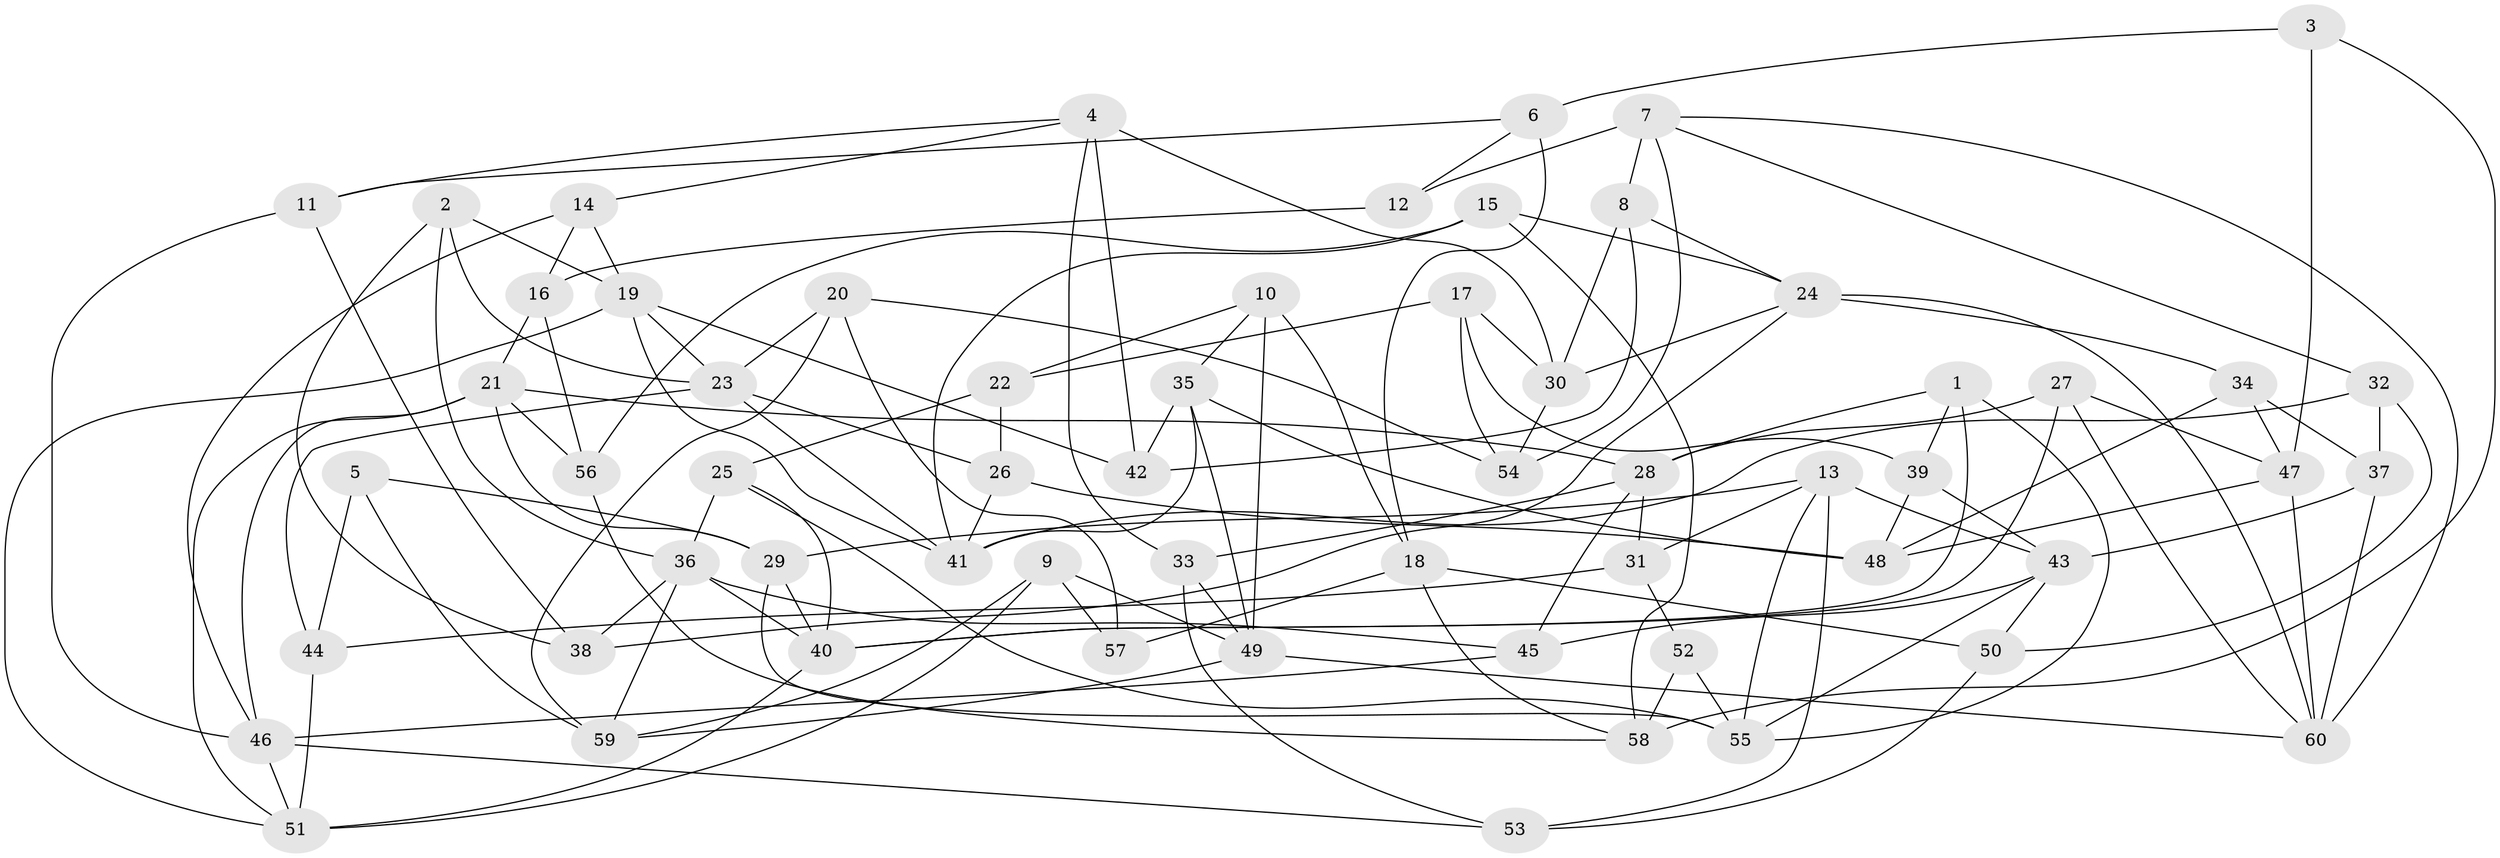// original degree distribution, {4: 1.0}
// Generated by graph-tools (version 1.1) at 2025/38/03/04/25 23:38:10]
// undirected, 60 vertices, 137 edges
graph export_dot {
  node [color=gray90,style=filled];
  1;
  2;
  3;
  4;
  5;
  6;
  7;
  8;
  9;
  10;
  11;
  12;
  13;
  14;
  15;
  16;
  17;
  18;
  19;
  20;
  21;
  22;
  23;
  24;
  25;
  26;
  27;
  28;
  29;
  30;
  31;
  32;
  33;
  34;
  35;
  36;
  37;
  38;
  39;
  40;
  41;
  42;
  43;
  44;
  45;
  46;
  47;
  48;
  49;
  50;
  51;
  52;
  53;
  54;
  55;
  56;
  57;
  58;
  59;
  60;
  1 -- 28 [weight=1.0];
  1 -- 39 [weight=1.0];
  1 -- 40 [weight=1.0];
  1 -- 55 [weight=1.0];
  2 -- 19 [weight=1.0];
  2 -- 23 [weight=1.0];
  2 -- 36 [weight=1.0];
  2 -- 38 [weight=1.0];
  3 -- 6 [weight=1.0];
  3 -- 47 [weight=2.0];
  3 -- 58 [weight=1.0];
  4 -- 11 [weight=1.0];
  4 -- 14 [weight=1.0];
  4 -- 30 [weight=2.0];
  4 -- 33 [weight=1.0];
  4 -- 42 [weight=1.0];
  5 -- 29 [weight=1.0];
  5 -- 44 [weight=1.0];
  5 -- 59 [weight=2.0];
  6 -- 11 [weight=1.0];
  6 -- 12 [weight=1.0];
  6 -- 18 [weight=1.0];
  7 -- 8 [weight=1.0];
  7 -- 12 [weight=2.0];
  7 -- 32 [weight=1.0];
  7 -- 54 [weight=1.0];
  7 -- 60 [weight=1.0];
  8 -- 24 [weight=1.0];
  8 -- 30 [weight=1.0];
  8 -- 42 [weight=1.0];
  9 -- 49 [weight=1.0];
  9 -- 51 [weight=1.0];
  9 -- 57 [weight=1.0];
  9 -- 59 [weight=1.0];
  10 -- 18 [weight=1.0];
  10 -- 22 [weight=1.0];
  10 -- 35 [weight=1.0];
  10 -- 49 [weight=1.0];
  11 -- 38 [weight=1.0];
  11 -- 46 [weight=1.0];
  12 -- 16 [weight=1.0];
  13 -- 29 [weight=2.0];
  13 -- 31 [weight=1.0];
  13 -- 43 [weight=1.0];
  13 -- 53 [weight=1.0];
  13 -- 55 [weight=1.0];
  14 -- 16 [weight=1.0];
  14 -- 19 [weight=1.0];
  14 -- 46 [weight=1.0];
  15 -- 24 [weight=1.0];
  15 -- 41 [weight=1.0];
  15 -- 56 [weight=1.0];
  15 -- 58 [weight=1.0];
  16 -- 21 [weight=1.0];
  16 -- 56 [weight=1.0];
  17 -- 22 [weight=1.0];
  17 -- 30 [weight=1.0];
  17 -- 39 [weight=1.0];
  17 -- 54 [weight=1.0];
  18 -- 50 [weight=1.0];
  18 -- 57 [weight=2.0];
  18 -- 58 [weight=1.0];
  19 -- 23 [weight=1.0];
  19 -- 41 [weight=1.0];
  19 -- 42 [weight=1.0];
  19 -- 51 [weight=1.0];
  20 -- 23 [weight=1.0];
  20 -- 54 [weight=1.0];
  20 -- 57 [weight=1.0];
  20 -- 59 [weight=1.0];
  21 -- 28 [weight=1.0];
  21 -- 29 [weight=1.0];
  21 -- 46 [weight=1.0];
  21 -- 51 [weight=1.0];
  21 -- 56 [weight=1.0];
  22 -- 25 [weight=1.0];
  22 -- 26 [weight=1.0];
  23 -- 26 [weight=1.0];
  23 -- 41 [weight=1.0];
  23 -- 44 [weight=1.0];
  24 -- 30 [weight=1.0];
  24 -- 34 [weight=1.0];
  24 -- 38 [weight=1.0];
  24 -- 60 [weight=1.0];
  25 -- 36 [weight=1.0];
  25 -- 40 [weight=1.0];
  25 -- 55 [weight=1.0];
  26 -- 41 [weight=1.0];
  26 -- 48 [weight=1.0];
  27 -- 28 [weight=1.0];
  27 -- 40 [weight=1.0];
  27 -- 47 [weight=1.0];
  27 -- 60 [weight=1.0];
  28 -- 31 [weight=1.0];
  28 -- 33 [weight=1.0];
  28 -- 45 [weight=1.0];
  29 -- 40 [weight=1.0];
  29 -- 55 [weight=1.0];
  30 -- 54 [weight=1.0];
  31 -- 44 [weight=1.0];
  31 -- 52 [weight=1.0];
  32 -- 37 [weight=1.0];
  32 -- 41 [weight=1.0];
  32 -- 50 [weight=1.0];
  33 -- 49 [weight=1.0];
  33 -- 53 [weight=1.0];
  34 -- 37 [weight=1.0];
  34 -- 47 [weight=1.0];
  34 -- 48 [weight=1.0];
  35 -- 41 [weight=1.0];
  35 -- 42 [weight=1.0];
  35 -- 48 [weight=2.0];
  35 -- 49 [weight=1.0];
  36 -- 38 [weight=1.0];
  36 -- 40 [weight=1.0];
  36 -- 45 [weight=1.0];
  36 -- 59 [weight=1.0];
  37 -- 43 [weight=1.0];
  37 -- 60 [weight=1.0];
  39 -- 43 [weight=1.0];
  39 -- 48 [weight=1.0];
  40 -- 51 [weight=1.0];
  43 -- 45 [weight=1.0];
  43 -- 50 [weight=1.0];
  43 -- 55 [weight=1.0];
  44 -- 51 [weight=1.0];
  45 -- 46 [weight=1.0];
  46 -- 51 [weight=1.0];
  46 -- 53 [weight=1.0];
  47 -- 48 [weight=1.0];
  47 -- 60 [weight=1.0];
  49 -- 59 [weight=1.0];
  49 -- 60 [weight=1.0];
  50 -- 53 [weight=1.0];
  52 -- 55 [weight=1.0];
  52 -- 58 [weight=2.0];
  56 -- 58 [weight=1.0];
}
